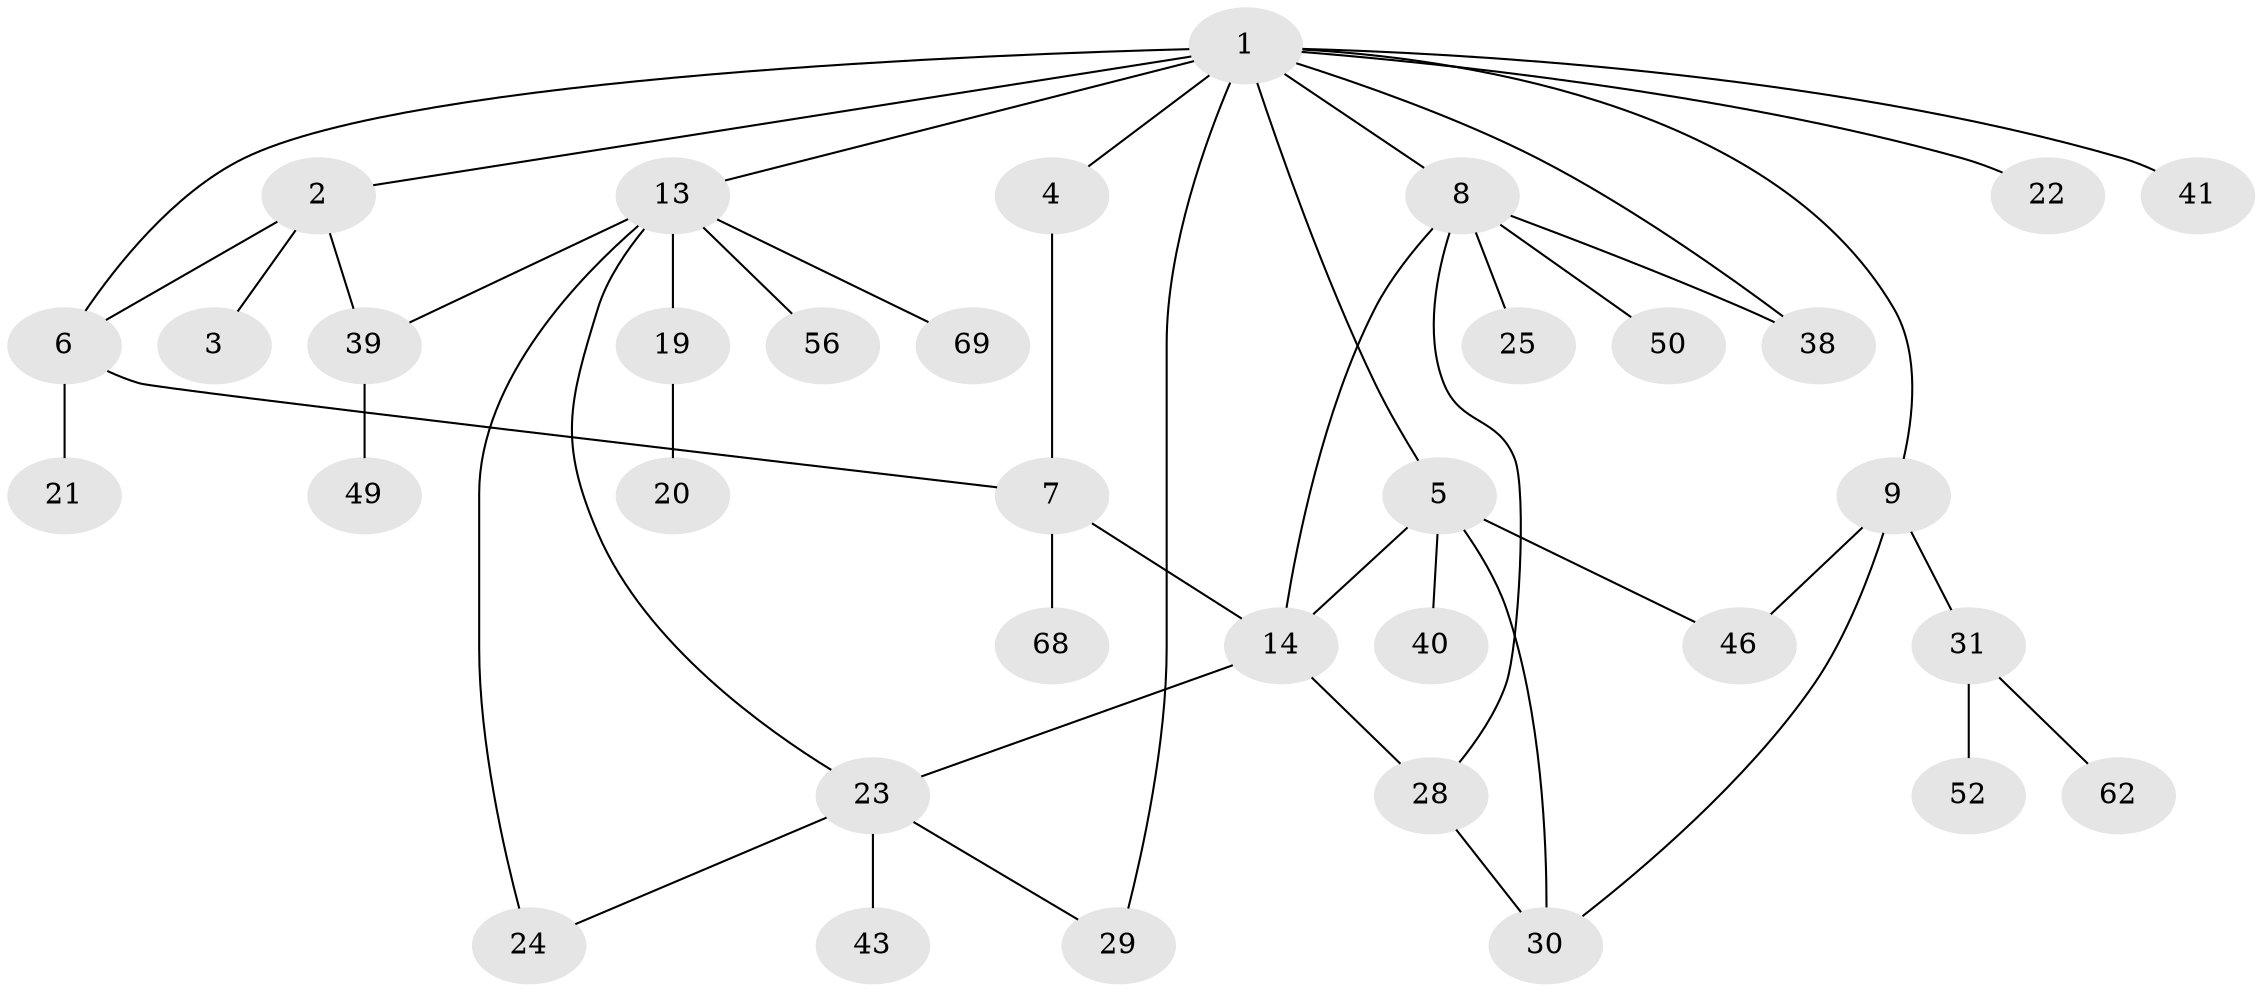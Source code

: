 // original degree distribution, {7: 0.014084507042253521, 4: 0.14084507042253522, 1: 0.30985915492957744, 2: 0.3380281690140845, 3: 0.14084507042253522, 5: 0.04225352112676056, 6: 0.014084507042253521}
// Generated by graph-tools (version 1.1) at 2025/13/03/09/25 04:13:22]
// undirected, 35 vertices, 47 edges
graph export_dot {
graph [start="1"]
  node [color=gray90,style=filled];
  1 [super="+16"];
  2;
  3;
  4;
  5 [super="+65+66+11"];
  6 [super="+58"];
  7 [super="+32+71+10"];
  8 [super="+12"];
  9 [super="+54+26"];
  13 [super="+44+17+15"];
  14 [super="+59+18"];
  19;
  20;
  21;
  22;
  23;
  24 [super="+42"];
  25;
  28 [super="+35+57"];
  29 [super="+34"];
  30 [super="+63+48"];
  31 [super="+45"];
  38 [super="+67"];
  39 [super="+47"];
  40 [super="+61+51"];
  41;
  43;
  46;
  49 [super="+64"];
  50;
  52 [super="+55"];
  56;
  62;
  68;
  69;
  1 -- 2;
  1 -- 4;
  1 -- 5;
  1 -- 8;
  1 -- 9;
  1 -- 13;
  1 -- 38;
  1 -- 22;
  1 -- 41;
  1 -- 29;
  1 -- 6;
  2 -- 3;
  2 -- 6;
  2 -- 39;
  4 -- 7;
  5 -- 30;
  5 -- 40;
  5 -- 46;
  5 -- 14 [weight=2];
  6 -- 21;
  6 -- 7;
  7 -- 68;
  7 -- 14;
  8 -- 50;
  8 -- 38;
  8 -- 25;
  8 -- 28;
  8 -- 14;
  9 -- 31;
  9 -- 46;
  9 -- 30;
  13 -- 56;
  13 -- 69;
  13 -- 19;
  13 -- 39;
  13 -- 24;
  13 -- 23;
  14 -- 23;
  14 -- 28;
  19 -- 20;
  23 -- 24;
  23 -- 43;
  23 -- 29;
  28 -- 30;
  31 -- 52;
  31 -- 62;
  39 -- 49;
}
